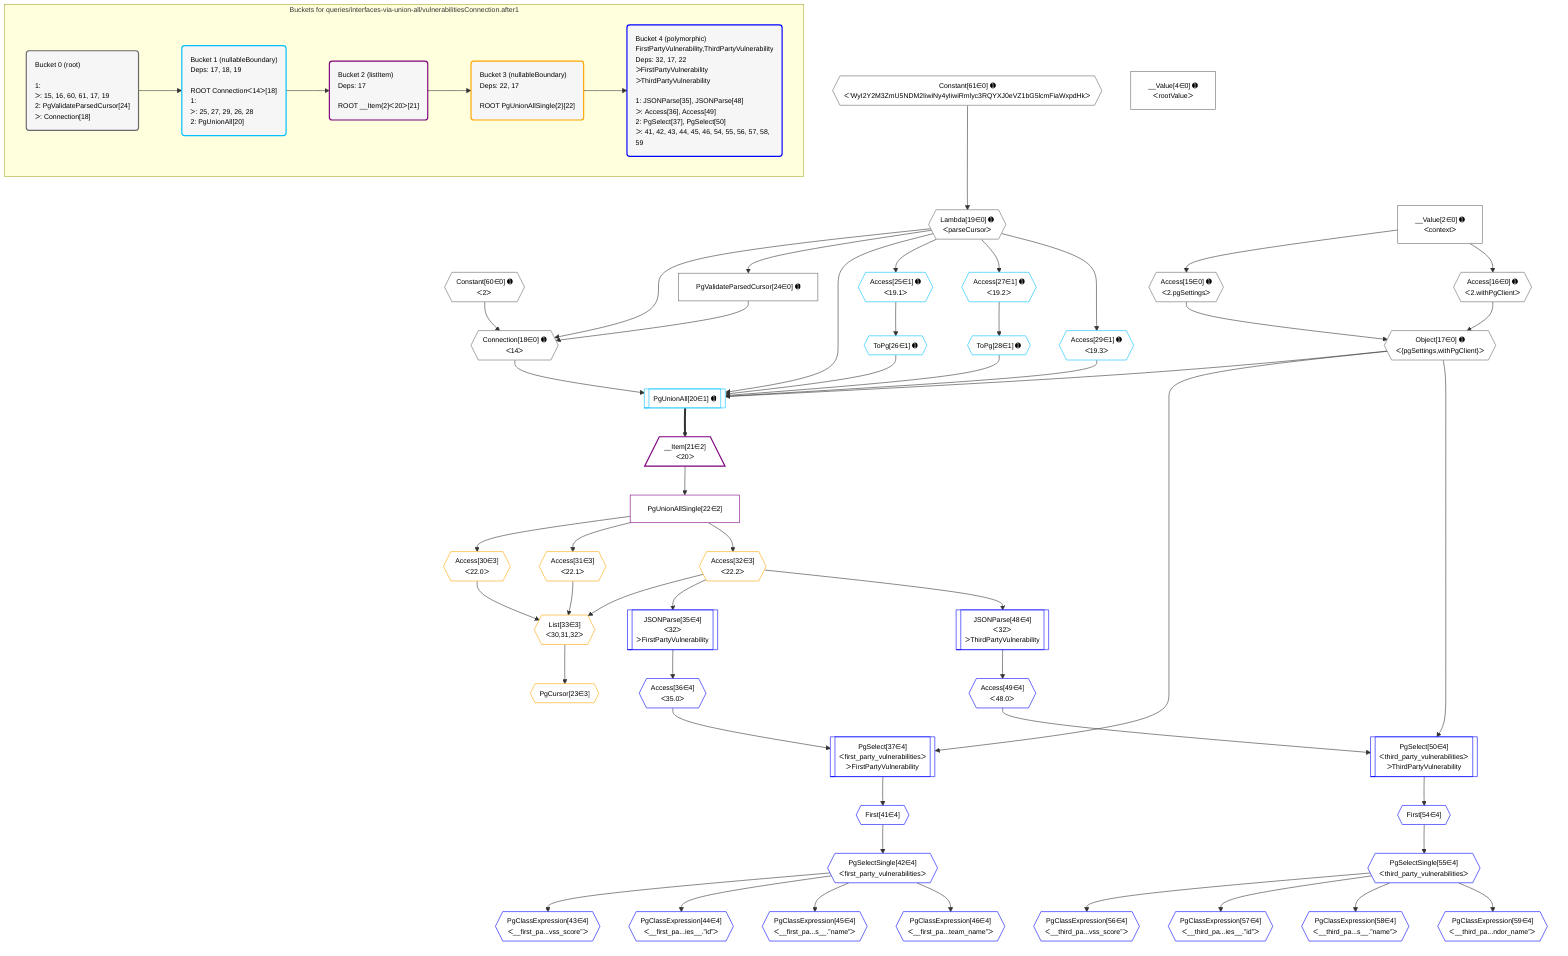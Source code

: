 %%{init: {'themeVariables': { 'fontSize': '12px'}}}%%
graph TD
    classDef path fill:#eee,stroke:#000,color:#000
    classDef plan fill:#fff,stroke-width:1px,color:#000
    classDef itemplan fill:#fff,stroke-width:2px,color:#000
    classDef unbatchedplan fill:#dff,stroke-width:1px,color:#000
    classDef sideeffectplan fill:#fcc,stroke-width:2px,color:#000
    classDef bucket fill:#f6f6f6,color:#000,stroke-width:2px,text-align:left


    %% plan dependencies
    Connection18{{"Connection[18∈0] ➊<br />ᐸ14ᐳ"}}:::plan
    Constant60{{"Constant[60∈0] ➊<br />ᐸ2ᐳ"}}:::plan
    Lambda19{{"Lambda[19∈0] ➊<br />ᐸparseCursorᐳ"}}:::plan
    PgValidateParsedCursor24["PgValidateParsedCursor[24∈0] ➊"]:::plan
    Constant60 & Lambda19 & PgValidateParsedCursor24 --> Connection18
    Object17{{"Object[17∈0] ➊<br />ᐸ{pgSettings,withPgClient}ᐳ"}}:::plan
    Access15{{"Access[15∈0] ➊<br />ᐸ2.pgSettingsᐳ"}}:::plan
    Access16{{"Access[16∈0] ➊<br />ᐸ2.withPgClientᐳ"}}:::plan
    Access15 & Access16 --> Object17
    __Value2["__Value[2∈0] ➊<br />ᐸcontextᐳ"]:::plan
    __Value2 --> Access15
    __Value2 --> Access16
    Constant61{{"Constant[61∈0] ➊<br />ᐸ'WyI2Y2M3ZmU5NDM2IiwiNy4yIiwiRmlyc3RQYXJ0eVZ1bG5lcmFiaWxpdHkᐳ"}}:::plan
    Constant61 --> Lambda19
    Lambda19 --> PgValidateParsedCursor24
    __Value4["__Value[4∈0] ➊<br />ᐸrootValueᐳ"]:::plan
    PgUnionAll20[["PgUnionAll[20∈1] ➊"]]:::plan
    ToPg26{{"ToPg[26∈1] ➊"}}:::plan
    ToPg28{{"ToPg[28∈1] ➊"}}:::plan
    Access29{{"Access[29∈1] ➊<br />ᐸ19.3ᐳ"}}:::plan
    Object17 & Connection18 & Lambda19 & ToPg26 & ToPg28 & Access29 --> PgUnionAll20
    Access25{{"Access[25∈1] ➊<br />ᐸ19.1ᐳ"}}:::plan
    Lambda19 --> Access25
    Access25 --> ToPg26
    Access27{{"Access[27∈1] ➊<br />ᐸ19.2ᐳ"}}:::plan
    Lambda19 --> Access27
    Access27 --> ToPg28
    Lambda19 --> Access29
    __Item21[/"__Item[21∈2]<br />ᐸ20ᐳ"\]:::itemplan
    PgUnionAll20 ==> __Item21
    PgUnionAllSingle22["PgUnionAllSingle[22∈2]"]:::plan
    __Item21 --> PgUnionAllSingle22
    List33{{"List[33∈3]<br />ᐸ30,31,32ᐳ"}}:::plan
    Access30{{"Access[30∈3]<br />ᐸ22.0ᐳ"}}:::plan
    Access31{{"Access[31∈3]<br />ᐸ22.1ᐳ"}}:::plan
    Access32{{"Access[32∈3]<br />ᐸ22.2ᐳ"}}:::plan
    Access30 & Access31 & Access32 --> List33
    PgCursor23{{"PgCursor[23∈3]"}}:::plan
    List33 --> PgCursor23
    PgUnionAllSingle22 --> Access30
    PgUnionAllSingle22 --> Access31
    PgUnionAllSingle22 --> Access32
    PgSelect37[["PgSelect[37∈4]<br />ᐸfirst_party_vulnerabilitiesᐳ<br />ᐳFirstPartyVulnerability"]]:::plan
    Access36{{"Access[36∈4]<br />ᐸ35.0ᐳ"}}:::plan
    Object17 & Access36 --> PgSelect37
    PgSelect50[["PgSelect[50∈4]<br />ᐸthird_party_vulnerabilitiesᐳ<br />ᐳThirdPartyVulnerability"]]:::plan
    Access49{{"Access[49∈4]<br />ᐸ48.0ᐳ"}}:::plan
    Object17 & Access49 --> PgSelect50
    JSONParse35[["JSONParse[35∈4]<br />ᐸ32ᐳ<br />ᐳFirstPartyVulnerability"]]:::plan
    Access32 --> JSONParse35
    JSONParse35 --> Access36
    First41{{"First[41∈4]"}}:::plan
    PgSelect37 --> First41
    PgSelectSingle42{{"PgSelectSingle[42∈4]<br />ᐸfirst_party_vulnerabilitiesᐳ"}}:::plan
    First41 --> PgSelectSingle42
    PgClassExpression43{{"PgClassExpression[43∈4]<br />ᐸ__first_pa...vss_score”ᐳ"}}:::plan
    PgSelectSingle42 --> PgClassExpression43
    PgClassExpression44{{"PgClassExpression[44∈4]<br />ᐸ__first_pa...ies__.”id”ᐳ"}}:::plan
    PgSelectSingle42 --> PgClassExpression44
    PgClassExpression45{{"PgClassExpression[45∈4]<br />ᐸ__first_pa...s__.”name”ᐳ"}}:::plan
    PgSelectSingle42 --> PgClassExpression45
    PgClassExpression46{{"PgClassExpression[46∈4]<br />ᐸ__first_pa...team_name”ᐳ"}}:::plan
    PgSelectSingle42 --> PgClassExpression46
    JSONParse48[["JSONParse[48∈4]<br />ᐸ32ᐳ<br />ᐳThirdPartyVulnerability"]]:::plan
    Access32 --> JSONParse48
    JSONParse48 --> Access49
    First54{{"First[54∈4]"}}:::plan
    PgSelect50 --> First54
    PgSelectSingle55{{"PgSelectSingle[55∈4]<br />ᐸthird_party_vulnerabilitiesᐳ"}}:::plan
    First54 --> PgSelectSingle55
    PgClassExpression56{{"PgClassExpression[56∈4]<br />ᐸ__third_pa...vss_score”ᐳ"}}:::plan
    PgSelectSingle55 --> PgClassExpression56
    PgClassExpression57{{"PgClassExpression[57∈4]<br />ᐸ__third_pa...ies__.”id”ᐳ"}}:::plan
    PgSelectSingle55 --> PgClassExpression57
    PgClassExpression58{{"PgClassExpression[58∈4]<br />ᐸ__third_pa...s__.”name”ᐳ"}}:::plan
    PgSelectSingle55 --> PgClassExpression58
    PgClassExpression59{{"PgClassExpression[59∈4]<br />ᐸ__third_pa...ndor_name”ᐳ"}}:::plan
    PgSelectSingle55 --> PgClassExpression59

    %% define steps

    subgraph "Buckets for queries/interfaces-via-union-all/vulnerabilitiesConnection.after1"
    Bucket0("Bucket 0 (root)<br /><br />1: <br />ᐳ: 15, 16, 60, 61, 17, 19<br />2: PgValidateParsedCursor[24]<br />ᐳ: Connection[18]"):::bucket
    classDef bucket0 stroke:#696969
    class Bucket0,__Value2,__Value4,Access15,Access16,Object17,Connection18,Lambda19,PgValidateParsedCursor24,Constant60,Constant61 bucket0
    Bucket1("Bucket 1 (nullableBoundary)<br />Deps: 17, 18, 19<br /><br />ROOT Connectionᐸ14ᐳ[18]<br />1: <br />ᐳ: 25, 27, 29, 26, 28<br />2: PgUnionAll[20]"):::bucket
    classDef bucket1 stroke:#00bfff
    class Bucket1,PgUnionAll20,Access25,ToPg26,Access27,ToPg28,Access29 bucket1
    Bucket2("Bucket 2 (listItem)<br />Deps: 17<br /><br />ROOT __Item{2}ᐸ20ᐳ[21]"):::bucket
    classDef bucket2 stroke:#7f007f
    class Bucket2,__Item21,PgUnionAllSingle22 bucket2
    Bucket3("Bucket 3 (nullableBoundary)<br />Deps: 22, 17<br /><br />ROOT PgUnionAllSingle{2}[22]"):::bucket
    classDef bucket3 stroke:#ffa500
    class Bucket3,PgCursor23,Access30,Access31,Access32,List33 bucket3
    Bucket4("Bucket 4 (polymorphic)<br />FirstPartyVulnerability,ThirdPartyVulnerability<br />Deps: 32, 17, 22<br />ᐳFirstPartyVulnerability<br />ᐳThirdPartyVulnerability<br /><br />1: JSONParse[35], JSONParse[48]<br />ᐳ: Access[36], Access[49]<br />2: PgSelect[37], PgSelect[50]<br />ᐳ: 41, 42, 43, 44, 45, 46, 54, 55, 56, 57, 58, 59"):::bucket
    classDef bucket4 stroke:#0000ff
    class Bucket4,JSONParse35,Access36,PgSelect37,First41,PgSelectSingle42,PgClassExpression43,PgClassExpression44,PgClassExpression45,PgClassExpression46,JSONParse48,Access49,PgSelect50,First54,PgSelectSingle55,PgClassExpression56,PgClassExpression57,PgClassExpression58,PgClassExpression59 bucket4
    Bucket0 --> Bucket1
    Bucket1 --> Bucket2
    Bucket2 --> Bucket3
    Bucket3 --> Bucket4
    end